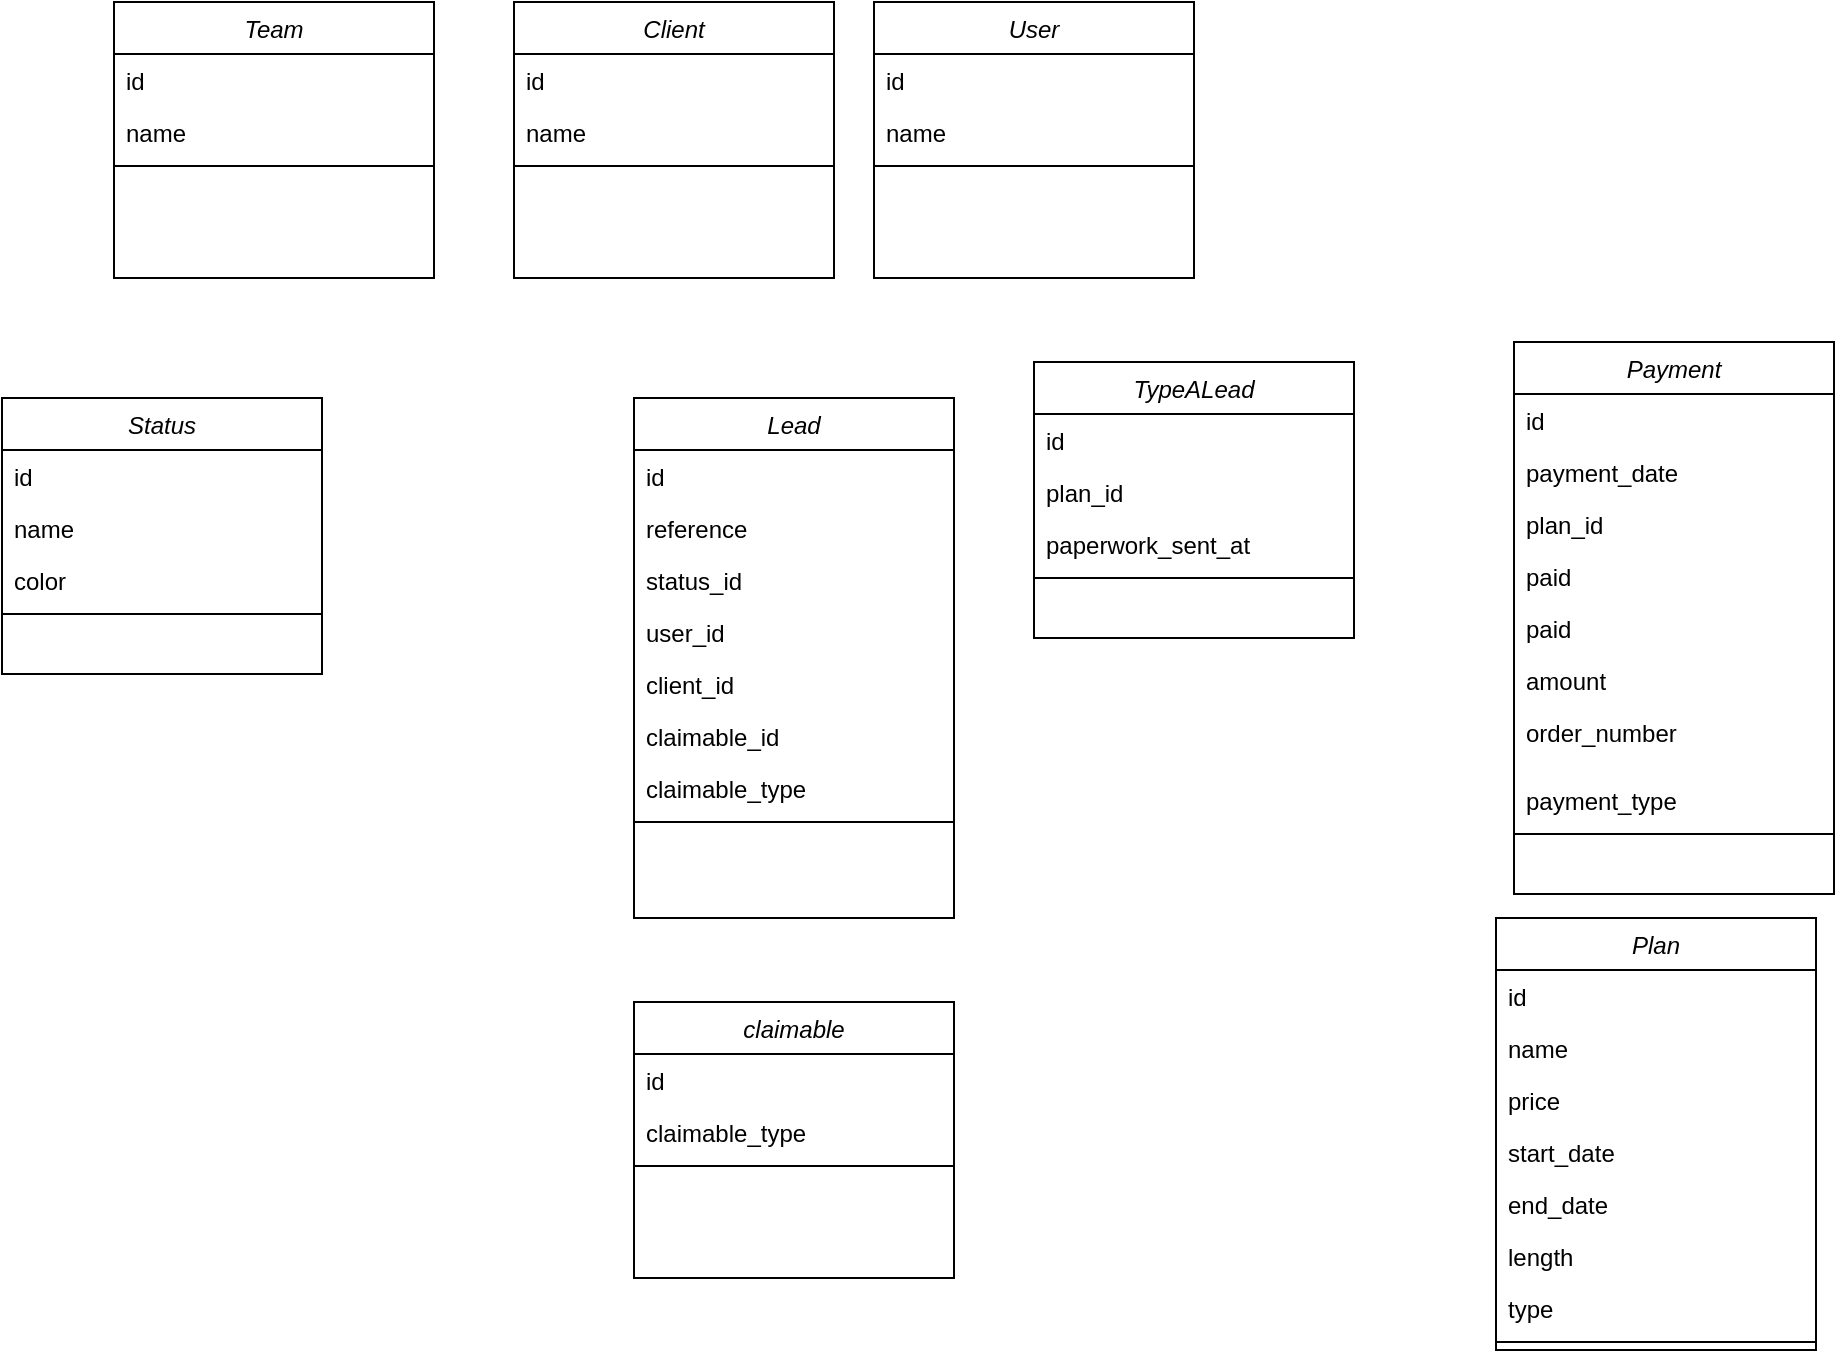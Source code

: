 <mxfile version="13.7.3" type="github">
  <diagram id="C5RBs43oDa-KdzZeNtuy" name="Page-1">
    <mxGraphModel dx="1157" dy="386" grid="1" gridSize="10" guides="1" tooltips="1" connect="1" arrows="1" fold="1" page="1" pageScale="1" pageWidth="827" pageHeight="1169" math="0" shadow="0">
      <root>
        <mxCell id="WIyWlLk6GJQsqaUBKTNV-0" />
        <mxCell id="WIyWlLk6GJQsqaUBKTNV-1" parent="WIyWlLk6GJQsqaUBKTNV-0" />
        <object label="Lead" id="TOhasRsOhDQn-TFJrmSS-38">
          <mxCell style="swimlane;fontStyle=2;align=center;verticalAlign=top;childLayout=stackLayout;horizontal=1;startSize=26;horizontalStack=0;resizeParent=1;resizeLast=0;collapsible=1;marginBottom=0;rounded=0;shadow=0;strokeWidth=1;" vertex="1" parent="WIyWlLk6GJQsqaUBKTNV-1">
            <mxGeometry x="650" y="428" width="160" height="260" as="geometry">
              <mxRectangle x="230" y="140" width="160" height="26" as="alternateBounds" />
            </mxGeometry>
          </mxCell>
        </object>
        <mxCell id="TOhasRsOhDQn-TFJrmSS-81" value="id" style="text;align=left;verticalAlign=top;spacingLeft=4;spacingRight=4;overflow=hidden;rotatable=0;points=[[0,0.5],[1,0.5]];portConstraint=eastwest;" vertex="1" parent="TOhasRsOhDQn-TFJrmSS-38">
          <mxGeometry y="26" width="160" height="26" as="geometry" />
        </mxCell>
        <mxCell id="TOhasRsOhDQn-TFJrmSS-39" value="reference" style="text;align=left;verticalAlign=top;spacingLeft=4;spacingRight=4;overflow=hidden;rotatable=0;points=[[0,0.5],[1,0.5]];portConstraint=eastwest;" vertex="1" parent="TOhasRsOhDQn-TFJrmSS-38">
          <mxGeometry y="52" width="160" height="26" as="geometry" />
        </mxCell>
        <mxCell id="TOhasRsOhDQn-TFJrmSS-40" value="status_id" style="text;align=left;verticalAlign=top;spacingLeft=4;spacingRight=4;overflow=hidden;rotatable=0;points=[[0,0.5],[1,0.5]];portConstraint=eastwest;rounded=0;shadow=0;html=0;" vertex="1" parent="TOhasRsOhDQn-TFJrmSS-38">
          <mxGeometry y="78" width="160" height="26" as="geometry" />
        </mxCell>
        <object label="user_id " client_id="" claimable_type="" claimable_id="" id="TOhasRsOhDQn-TFJrmSS-41">
          <mxCell style="text;align=left;verticalAlign=top;spacingLeft=4;spacingRight=4;overflow=hidden;rotatable=0;points=[[0,0.5],[1,0.5]];portConstraint=eastwest;rounded=0;shadow=0;html=0;" vertex="1" parent="TOhasRsOhDQn-TFJrmSS-38">
            <mxGeometry y="104" width="160" height="26" as="geometry" />
          </mxCell>
        </object>
        <mxCell id="TOhasRsOhDQn-TFJrmSS-59" value="client_id" style="text;strokeColor=none;fillColor=none;align=left;verticalAlign=top;spacingLeft=4;spacingRight=4;overflow=hidden;rotatable=0;points=[[0,0.5],[1,0.5]];portConstraint=eastwest;" vertex="1" parent="TOhasRsOhDQn-TFJrmSS-38">
          <mxGeometry y="130" width="160" height="26" as="geometry" />
        </mxCell>
        <mxCell id="TOhasRsOhDQn-TFJrmSS-58" value="claimable_id" style="text;strokeColor=none;fillColor=none;align=left;verticalAlign=top;spacingLeft=4;spacingRight=4;overflow=hidden;rotatable=0;points=[[0,0.5],[1,0.5]];portConstraint=eastwest;" vertex="1" parent="TOhasRsOhDQn-TFJrmSS-38">
          <mxGeometry y="156" width="160" height="26" as="geometry" />
        </mxCell>
        <mxCell id="TOhasRsOhDQn-TFJrmSS-60" value="claimable_type" style="text;strokeColor=none;fillColor=none;align=left;verticalAlign=top;spacingLeft=4;spacingRight=4;overflow=hidden;rotatable=0;points=[[0,0.5],[1,0.5]];portConstraint=eastwest;" vertex="1" parent="TOhasRsOhDQn-TFJrmSS-38">
          <mxGeometry y="182" width="160" height="26" as="geometry" />
        </mxCell>
        <mxCell id="TOhasRsOhDQn-TFJrmSS-42" value="" style="line;html=1;strokeWidth=1;align=left;verticalAlign=middle;spacingTop=-1;spacingLeft=3;spacingRight=3;rotatable=0;labelPosition=right;points=[];portConstraint=eastwest;" vertex="1" parent="TOhasRsOhDQn-TFJrmSS-38">
          <mxGeometry y="208" width="160" height="8" as="geometry" />
        </mxCell>
        <mxCell id="TOhasRsOhDQn-TFJrmSS-1" value="TypeALead" style="swimlane;fontStyle=2;align=center;verticalAlign=top;childLayout=stackLayout;horizontal=1;startSize=26;horizontalStack=0;resizeParent=1;resizeLast=0;collapsible=1;marginBottom=0;rounded=0;shadow=0;strokeWidth=1;" vertex="1" parent="WIyWlLk6GJQsqaUBKTNV-1">
          <mxGeometry x="850" y="410" width="160" height="138" as="geometry">
            <mxRectangle x="230" y="140" width="160" height="26" as="alternateBounds" />
          </mxGeometry>
        </mxCell>
        <mxCell id="TOhasRsOhDQn-TFJrmSS-79" value="id" style="text;align=left;verticalAlign=top;spacingLeft=4;spacingRight=4;overflow=hidden;rotatable=0;points=[[0,0.5],[1,0.5]];portConstraint=eastwest;" vertex="1" parent="TOhasRsOhDQn-TFJrmSS-1">
          <mxGeometry y="26" width="160" height="26" as="geometry" />
        </mxCell>
        <mxCell id="TOhasRsOhDQn-TFJrmSS-2" value="plan_id" style="text;align=left;verticalAlign=top;spacingLeft=4;spacingRight=4;overflow=hidden;rotatable=0;points=[[0,0.5],[1,0.5]];portConstraint=eastwest;" vertex="1" parent="TOhasRsOhDQn-TFJrmSS-1">
          <mxGeometry y="52" width="160" height="26" as="geometry" />
        </mxCell>
        <mxCell id="TOhasRsOhDQn-TFJrmSS-3" value="paperwork_sent_at" style="text;align=left;verticalAlign=top;spacingLeft=4;spacingRight=4;overflow=hidden;rotatable=0;points=[[0,0.5],[1,0.5]];portConstraint=eastwest;rounded=0;shadow=0;html=0;" vertex="1" parent="TOhasRsOhDQn-TFJrmSS-1">
          <mxGeometry y="78" width="160" height="26" as="geometry" />
        </mxCell>
        <mxCell id="TOhasRsOhDQn-TFJrmSS-5" value="" style="line;html=1;strokeWidth=1;align=left;verticalAlign=middle;spacingTop=-1;spacingLeft=3;spacingRight=3;rotatable=0;labelPosition=right;points=[];portConstraint=eastwest;" vertex="1" parent="TOhasRsOhDQn-TFJrmSS-1">
          <mxGeometry y="104" width="160" height="8" as="geometry" />
        </mxCell>
        <mxCell id="TOhasRsOhDQn-TFJrmSS-32" value="Payment" style="swimlane;fontStyle=2;align=center;verticalAlign=top;childLayout=stackLayout;horizontal=1;startSize=26;horizontalStack=0;resizeParent=1;resizeLast=0;collapsible=1;marginBottom=0;rounded=0;shadow=0;strokeWidth=1;" vertex="1" parent="WIyWlLk6GJQsqaUBKTNV-1">
          <mxGeometry x="1090" y="400" width="160" height="276" as="geometry">
            <mxRectangle x="230" y="140" width="160" height="26" as="alternateBounds" />
          </mxGeometry>
        </mxCell>
        <mxCell id="TOhasRsOhDQn-TFJrmSS-74" value="id" style="text;align=left;verticalAlign=top;spacingLeft=4;spacingRight=4;overflow=hidden;rotatable=0;points=[[0,0.5],[1,0.5]];portConstraint=eastwest;" vertex="1" parent="TOhasRsOhDQn-TFJrmSS-32">
          <mxGeometry y="26" width="160" height="26" as="geometry" />
        </mxCell>
        <mxCell id="TOhasRsOhDQn-TFJrmSS-33" value="payment_date " style="text;align=left;verticalAlign=top;spacingLeft=4;spacingRight=4;overflow=hidden;rotatable=0;points=[[0,0.5],[1,0.5]];portConstraint=eastwest;" vertex="1" parent="TOhasRsOhDQn-TFJrmSS-32">
          <mxGeometry y="52" width="160" height="26" as="geometry" />
        </mxCell>
        <mxCell id="TOhasRsOhDQn-TFJrmSS-34" value="plan_id" style="text;align=left;verticalAlign=top;spacingLeft=4;spacingRight=4;overflow=hidden;rotatable=0;points=[[0,0.5],[1,0.5]];portConstraint=eastwest;rounded=0;shadow=0;html=0;" vertex="1" parent="TOhasRsOhDQn-TFJrmSS-32">
          <mxGeometry y="78" width="160" height="26" as="geometry" />
        </mxCell>
        <mxCell id="TOhasRsOhDQn-TFJrmSS-35" value="paid " style="text;align=left;verticalAlign=top;spacingLeft=4;spacingRight=4;overflow=hidden;rotatable=0;points=[[0,0.5],[1,0.5]];portConstraint=eastwest;rounded=0;shadow=0;html=0;" vertex="1" parent="TOhasRsOhDQn-TFJrmSS-32">
          <mxGeometry y="104" width="160" height="26" as="geometry" />
        </mxCell>
        <mxCell id="TOhasRsOhDQn-TFJrmSS-69" value="paid " style="text;align=left;verticalAlign=top;spacingLeft=4;spacingRight=4;overflow=hidden;rotatable=0;points=[[0,0.5],[1,0.5]];portConstraint=eastwest;rounded=0;shadow=0;html=0;" vertex="1" parent="TOhasRsOhDQn-TFJrmSS-32">
          <mxGeometry y="130" width="160" height="26" as="geometry" />
        </mxCell>
        <mxCell id="TOhasRsOhDQn-TFJrmSS-37" value="amount " style="text;align=left;verticalAlign=top;spacingLeft=4;spacingRight=4;overflow=hidden;rotatable=0;points=[[0,0.5],[1,0.5]];portConstraint=eastwest;" vertex="1" parent="TOhasRsOhDQn-TFJrmSS-32">
          <mxGeometry y="156" width="160" height="26" as="geometry" />
        </mxCell>
        <mxCell id="TOhasRsOhDQn-TFJrmSS-70" value="order_number " style="text;align=left;verticalAlign=top;spacingLeft=4;spacingRight=4;overflow=hidden;rotatable=0;points=[[0,0.5],[1,0.5]];portConstraint=eastwest;" vertex="1" parent="TOhasRsOhDQn-TFJrmSS-32">
          <mxGeometry y="182" width="160" height="34" as="geometry" />
        </mxCell>
        <mxCell id="TOhasRsOhDQn-TFJrmSS-71" value="payment_type" style="text;align=left;verticalAlign=top;spacingLeft=4;spacingRight=4;overflow=hidden;rotatable=0;points=[[0,0.5],[1,0.5]];portConstraint=eastwest;" vertex="1" parent="TOhasRsOhDQn-TFJrmSS-32">
          <mxGeometry y="216" width="160" height="26" as="geometry" />
        </mxCell>
        <mxCell id="TOhasRsOhDQn-TFJrmSS-36" value="" style="line;html=1;strokeWidth=1;align=left;verticalAlign=middle;spacingTop=-1;spacingLeft=3;spacingRight=3;rotatable=0;labelPosition=right;points=[];portConstraint=eastwest;" vertex="1" parent="TOhasRsOhDQn-TFJrmSS-32">
          <mxGeometry y="242" width="160" height="8" as="geometry" />
        </mxCell>
        <mxCell id="TOhasRsOhDQn-TFJrmSS-13" value="User" style="swimlane;fontStyle=2;align=center;verticalAlign=top;childLayout=stackLayout;horizontal=1;startSize=26;horizontalStack=0;resizeParent=1;resizeLast=0;collapsible=1;marginBottom=0;rounded=0;shadow=0;strokeWidth=1;" vertex="1" parent="WIyWlLk6GJQsqaUBKTNV-1">
          <mxGeometry x="770" y="230" width="160" height="138" as="geometry">
            <mxRectangle x="230" y="140" width="160" height="26" as="alternateBounds" />
          </mxGeometry>
        </mxCell>
        <mxCell id="TOhasRsOhDQn-TFJrmSS-77" value="id" style="text;align=left;verticalAlign=top;spacingLeft=4;spacingRight=4;overflow=hidden;rotatable=0;points=[[0,0.5],[1,0.5]];portConstraint=eastwest;" vertex="1" parent="TOhasRsOhDQn-TFJrmSS-13">
          <mxGeometry y="26" width="160" height="26" as="geometry" />
        </mxCell>
        <mxCell id="TOhasRsOhDQn-TFJrmSS-14" value="name" style="text;align=left;verticalAlign=top;spacingLeft=4;spacingRight=4;overflow=hidden;rotatable=0;points=[[0,0.5],[1,0.5]];portConstraint=eastwest;" vertex="1" parent="TOhasRsOhDQn-TFJrmSS-13">
          <mxGeometry y="52" width="160" height="26" as="geometry" />
        </mxCell>
        <mxCell id="TOhasRsOhDQn-TFJrmSS-17" value="" style="line;html=1;strokeWidth=1;align=left;verticalAlign=middle;spacingTop=-1;spacingLeft=3;spacingRight=3;rotatable=0;labelPosition=right;points=[];portConstraint=eastwest;" vertex="1" parent="TOhasRsOhDQn-TFJrmSS-13">
          <mxGeometry y="78" width="160" height="8" as="geometry" />
        </mxCell>
        <mxCell id="TOhasRsOhDQn-TFJrmSS-20" value="Client" style="swimlane;fontStyle=2;align=center;verticalAlign=top;childLayout=stackLayout;horizontal=1;startSize=26;horizontalStack=0;resizeParent=1;resizeLast=0;collapsible=1;marginBottom=0;rounded=0;shadow=0;strokeWidth=1;" vertex="1" parent="WIyWlLk6GJQsqaUBKTNV-1">
          <mxGeometry x="590" y="230" width="160" height="138" as="geometry">
            <mxRectangle x="230" y="140" width="160" height="26" as="alternateBounds" />
          </mxGeometry>
        </mxCell>
        <mxCell id="TOhasRsOhDQn-TFJrmSS-78" value="id" style="text;align=left;verticalAlign=top;spacingLeft=4;spacingRight=4;overflow=hidden;rotatable=0;points=[[0,0.5],[1,0.5]];portConstraint=eastwest;" vertex="1" parent="TOhasRsOhDQn-TFJrmSS-20">
          <mxGeometry y="26" width="160" height="26" as="geometry" />
        </mxCell>
        <mxCell id="TOhasRsOhDQn-TFJrmSS-21" value="name" style="text;align=left;verticalAlign=top;spacingLeft=4;spacingRight=4;overflow=hidden;rotatable=0;points=[[0,0.5],[1,0.5]];portConstraint=eastwest;" vertex="1" parent="TOhasRsOhDQn-TFJrmSS-20">
          <mxGeometry y="52" width="160" height="26" as="geometry" />
        </mxCell>
        <mxCell id="TOhasRsOhDQn-TFJrmSS-24" value="" style="line;html=1;strokeWidth=1;align=left;verticalAlign=middle;spacingTop=-1;spacingLeft=3;spacingRight=3;rotatable=0;labelPosition=right;points=[];portConstraint=eastwest;" vertex="1" parent="TOhasRsOhDQn-TFJrmSS-20">
          <mxGeometry y="78" width="160" height="8" as="geometry" />
        </mxCell>
        <mxCell id="TOhasRsOhDQn-TFJrmSS-7" value="Team" style="swimlane;fontStyle=2;align=center;verticalAlign=top;childLayout=stackLayout;horizontal=1;startSize=26;horizontalStack=0;resizeParent=1;resizeLast=0;collapsible=1;marginBottom=0;rounded=0;shadow=0;strokeWidth=1;" vertex="1" parent="WIyWlLk6GJQsqaUBKTNV-1">
          <mxGeometry x="390" y="230" width="160" height="138" as="geometry">
            <mxRectangle x="230" y="140" width="160" height="26" as="alternateBounds" />
          </mxGeometry>
        </mxCell>
        <mxCell id="TOhasRsOhDQn-TFJrmSS-76" value="id" style="text;align=left;verticalAlign=top;spacingLeft=4;spacingRight=4;overflow=hidden;rotatable=0;points=[[0,0.5],[1,0.5]];portConstraint=eastwest;" vertex="1" parent="TOhasRsOhDQn-TFJrmSS-7">
          <mxGeometry y="26" width="160" height="26" as="geometry" />
        </mxCell>
        <mxCell id="TOhasRsOhDQn-TFJrmSS-8" value="name" style="text;align=left;verticalAlign=top;spacingLeft=4;spacingRight=4;overflow=hidden;rotatable=0;points=[[0,0.5],[1,0.5]];portConstraint=eastwest;" vertex="1" parent="TOhasRsOhDQn-TFJrmSS-7">
          <mxGeometry y="52" width="160" height="26" as="geometry" />
        </mxCell>
        <mxCell id="TOhasRsOhDQn-TFJrmSS-11" value="" style="line;html=1;strokeWidth=1;align=left;verticalAlign=middle;spacingTop=-1;spacingLeft=3;spacingRight=3;rotatable=0;labelPosition=right;points=[];portConstraint=eastwest;" vertex="1" parent="TOhasRsOhDQn-TFJrmSS-7">
          <mxGeometry y="78" width="160" height="8" as="geometry" />
        </mxCell>
        <mxCell id="zkfFHV4jXpPFQw0GAbJ--0" value="Plan" style="swimlane;fontStyle=2;align=center;verticalAlign=top;childLayout=stackLayout;horizontal=1;startSize=26;horizontalStack=0;resizeParent=1;resizeLast=0;collapsible=1;marginBottom=0;rounded=0;shadow=0;strokeWidth=1;" parent="WIyWlLk6GJQsqaUBKTNV-1" vertex="1">
          <mxGeometry x="1081" y="688" width="160" height="216" as="geometry">
            <mxRectangle x="230" y="140" width="160" height="26" as="alternateBounds" />
          </mxGeometry>
        </mxCell>
        <mxCell id="TOhasRsOhDQn-TFJrmSS-73" value="id" style="text;align=left;verticalAlign=top;spacingLeft=4;spacingRight=4;overflow=hidden;rotatable=0;points=[[0,0.5],[1,0.5]];portConstraint=eastwest;" vertex="1" parent="zkfFHV4jXpPFQw0GAbJ--0">
          <mxGeometry y="26" width="160" height="26" as="geometry" />
        </mxCell>
        <mxCell id="zkfFHV4jXpPFQw0GAbJ--1" value="name" style="text;align=left;verticalAlign=top;spacingLeft=4;spacingRight=4;overflow=hidden;rotatable=0;points=[[0,0.5],[1,0.5]];portConstraint=eastwest;" parent="zkfFHV4jXpPFQw0GAbJ--0" vertex="1">
          <mxGeometry y="52" width="160" height="26" as="geometry" />
        </mxCell>
        <mxCell id="zkfFHV4jXpPFQw0GAbJ--2" value="price " style="text;align=left;verticalAlign=top;spacingLeft=4;spacingRight=4;overflow=hidden;rotatable=0;points=[[0,0.5],[1,0.5]];portConstraint=eastwest;rounded=0;shadow=0;html=0;" parent="zkfFHV4jXpPFQw0GAbJ--0" vertex="1">
          <mxGeometry y="78" width="160" height="26" as="geometry" />
        </mxCell>
        <mxCell id="zkfFHV4jXpPFQw0GAbJ--3" value="start_date" style="text;align=left;verticalAlign=top;spacingLeft=4;spacingRight=4;overflow=hidden;rotatable=0;points=[[0,0.5],[1,0.5]];portConstraint=eastwest;rounded=0;shadow=0;html=0;" parent="zkfFHV4jXpPFQw0GAbJ--0" vertex="1">
          <mxGeometry y="104" width="160" height="26" as="geometry" />
        </mxCell>
        <mxCell id="zkfFHV4jXpPFQw0GAbJ--5" value="end_date " style="text;align=left;verticalAlign=top;spacingLeft=4;spacingRight=4;overflow=hidden;rotatable=0;points=[[0,0.5],[1,0.5]];portConstraint=eastwest;" parent="zkfFHV4jXpPFQw0GAbJ--0" vertex="1">
          <mxGeometry y="130" width="160" height="26" as="geometry" />
        </mxCell>
        <mxCell id="TOhasRsOhDQn-TFJrmSS-61" value="length " style="text;align=left;verticalAlign=top;spacingLeft=4;spacingRight=4;overflow=hidden;rotatable=0;points=[[0,0.5],[1,0.5]];portConstraint=eastwest;" vertex="1" parent="zkfFHV4jXpPFQw0GAbJ--0">
          <mxGeometry y="156" width="160" height="26" as="geometry" />
        </mxCell>
        <mxCell id="TOhasRsOhDQn-TFJrmSS-62" value="type " style="text;align=left;verticalAlign=top;spacingLeft=4;spacingRight=4;overflow=hidden;rotatable=0;points=[[0,0.5],[1,0.5]];portConstraint=eastwest;" vertex="1" parent="zkfFHV4jXpPFQw0GAbJ--0">
          <mxGeometry y="182" width="160" height="26" as="geometry" />
        </mxCell>
        <mxCell id="zkfFHV4jXpPFQw0GAbJ--4" value="" style="line;html=1;strokeWidth=1;align=left;verticalAlign=middle;spacingTop=-1;spacingLeft=3;spacingRight=3;rotatable=0;labelPosition=right;points=[];portConstraint=eastwest;" parent="zkfFHV4jXpPFQw0GAbJ--0" vertex="1">
          <mxGeometry y="208" width="160" height="8" as="geometry" />
        </mxCell>
        <mxCell id="TOhasRsOhDQn-TFJrmSS-51" value="claimable" style="swimlane;fontStyle=2;align=center;verticalAlign=top;childLayout=stackLayout;horizontal=1;startSize=26;horizontalStack=0;resizeParent=1;resizeLast=0;collapsible=1;marginBottom=0;rounded=0;shadow=0;strokeWidth=1;" vertex="1" parent="WIyWlLk6GJQsqaUBKTNV-1">
          <mxGeometry x="650" y="730" width="160" height="138" as="geometry">
            <mxRectangle x="230" y="140" width="160" height="26" as="alternateBounds" />
          </mxGeometry>
        </mxCell>
        <mxCell id="TOhasRsOhDQn-TFJrmSS-52" value="id" style="text;align=left;verticalAlign=top;spacingLeft=4;spacingRight=4;overflow=hidden;rotatable=0;points=[[0,0.5],[1,0.5]];portConstraint=eastwest;" vertex="1" parent="TOhasRsOhDQn-TFJrmSS-51">
          <mxGeometry y="26" width="160" height="26" as="geometry" />
        </mxCell>
        <mxCell id="TOhasRsOhDQn-TFJrmSS-53" value="claimable_type" style="text;align=left;verticalAlign=top;spacingLeft=4;spacingRight=4;overflow=hidden;rotatable=0;points=[[0,0.5],[1,0.5]];portConstraint=eastwest;rounded=0;shadow=0;html=0;" vertex="1" parent="TOhasRsOhDQn-TFJrmSS-51">
          <mxGeometry y="52" width="160" height="26" as="geometry" />
        </mxCell>
        <mxCell id="TOhasRsOhDQn-TFJrmSS-55" value="" style="line;html=1;strokeWidth=1;align=left;verticalAlign=middle;spacingTop=-1;spacingLeft=3;spacingRight=3;rotatable=0;labelPosition=right;points=[];portConstraint=eastwest;" vertex="1" parent="TOhasRsOhDQn-TFJrmSS-51">
          <mxGeometry y="78" width="160" height="8" as="geometry" />
        </mxCell>
        <mxCell id="TOhasRsOhDQn-TFJrmSS-44" value="Status" style="swimlane;fontStyle=2;align=center;verticalAlign=top;childLayout=stackLayout;horizontal=1;startSize=26;horizontalStack=0;resizeParent=1;resizeLast=0;collapsible=1;marginBottom=0;rounded=0;shadow=0;strokeWidth=1;" vertex="1" parent="WIyWlLk6GJQsqaUBKTNV-1">
          <mxGeometry x="334" y="428" width="160" height="138" as="geometry">
            <mxRectangle x="230" y="140" width="160" height="26" as="alternateBounds" />
          </mxGeometry>
        </mxCell>
        <mxCell id="TOhasRsOhDQn-TFJrmSS-80" value="id" style="text;align=left;verticalAlign=top;spacingLeft=4;spacingRight=4;overflow=hidden;rotatable=0;points=[[0,0.5],[1,0.5]];portConstraint=eastwest;" vertex="1" parent="TOhasRsOhDQn-TFJrmSS-44">
          <mxGeometry y="26" width="160" height="26" as="geometry" />
        </mxCell>
        <mxCell id="TOhasRsOhDQn-TFJrmSS-45" value="name" style="text;align=left;verticalAlign=top;spacingLeft=4;spacingRight=4;overflow=hidden;rotatable=0;points=[[0,0.5],[1,0.5]];portConstraint=eastwest;" vertex="1" parent="TOhasRsOhDQn-TFJrmSS-44">
          <mxGeometry y="52" width="160" height="26" as="geometry" />
        </mxCell>
        <mxCell id="TOhasRsOhDQn-TFJrmSS-46" value="color" style="text;align=left;verticalAlign=top;spacingLeft=4;spacingRight=4;overflow=hidden;rotatable=0;points=[[0,0.5],[1,0.5]];portConstraint=eastwest;rounded=0;shadow=0;html=0;" vertex="1" parent="TOhasRsOhDQn-TFJrmSS-44">
          <mxGeometry y="78" width="160" height="26" as="geometry" />
        </mxCell>
        <mxCell id="TOhasRsOhDQn-TFJrmSS-48" value="" style="line;html=1;strokeWidth=1;align=left;verticalAlign=middle;spacingTop=-1;spacingLeft=3;spacingRight=3;rotatable=0;labelPosition=right;points=[];portConstraint=eastwest;" vertex="1" parent="TOhasRsOhDQn-TFJrmSS-44">
          <mxGeometry y="104" width="160" height="8" as="geometry" />
        </mxCell>
      </root>
    </mxGraphModel>
  </diagram>
</mxfile>

